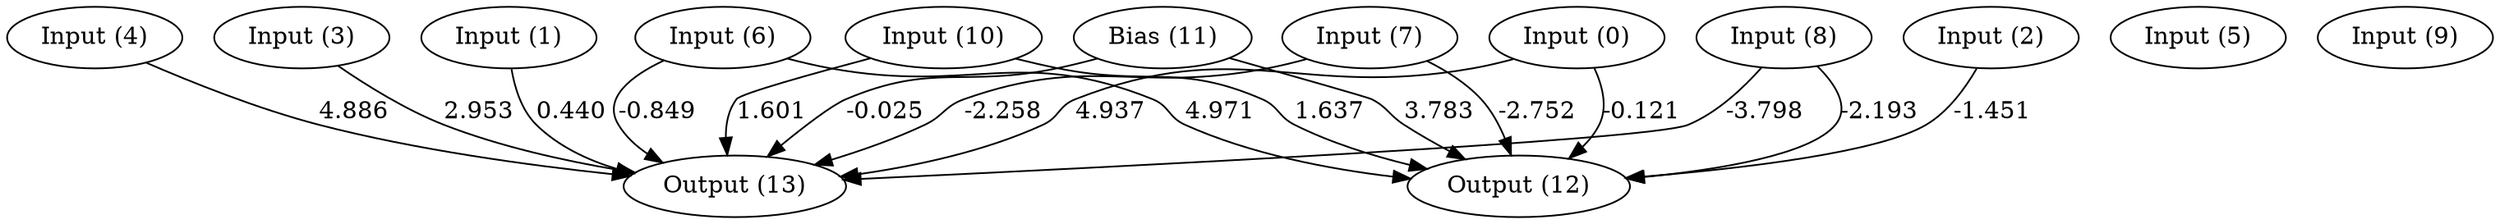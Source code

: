 digraph G {
  11 [ label="Bias (11)" ];
  0 [ label="Input (0)" ];
  1 [ label="Input (1)" ];
  2 [ label="Input (2)" ];
  3 [ label="Input (3)" ];
  4 [ label="Input (4)" ];
  5 [ label="Input (5)" ];
  6 [ label="Input (6)" ];
  7 [ label="Input (7)" ];
  8 [ label="Input (8)" ];
  9 [ label="Input (9)" ];
  10 [ label="Input (10)" ];
  12 [ label="Output (12)" ];
  13 [ label="Output (13)" ];
  { rank=same 11 0 1 2 3 4 5 6 7 8 9 10 }
  { rank=same 12 13 }
  11 -> 12 [ label="3.783" ];
  11 -> 13 [ label="-0.025" ];
  0 -> 12 [ label="-0.121" ];
  0 -> 13 [ label="4.937" ];
  1 -> 13 [ label="0.440" ];
  2 -> 12 [ label="-1.451" ];
  3 -> 13 [ label="2.953" ];
  4 -> 13 [ label="4.886" ];
  6 -> 12 [ label="4.971" ];
  6 -> 13 [ label="-0.849" ];
  7 -> 12 [ label="-2.752" ];
  7 -> 13 [ label="-2.258" ];
  8 -> 12 [ label="-2.193" ];
  8 -> 13 [ label="-3.798" ];
  10 -> 12 [ label="1.637" ];
  10 -> 13 [ label="1.601" ];
}
